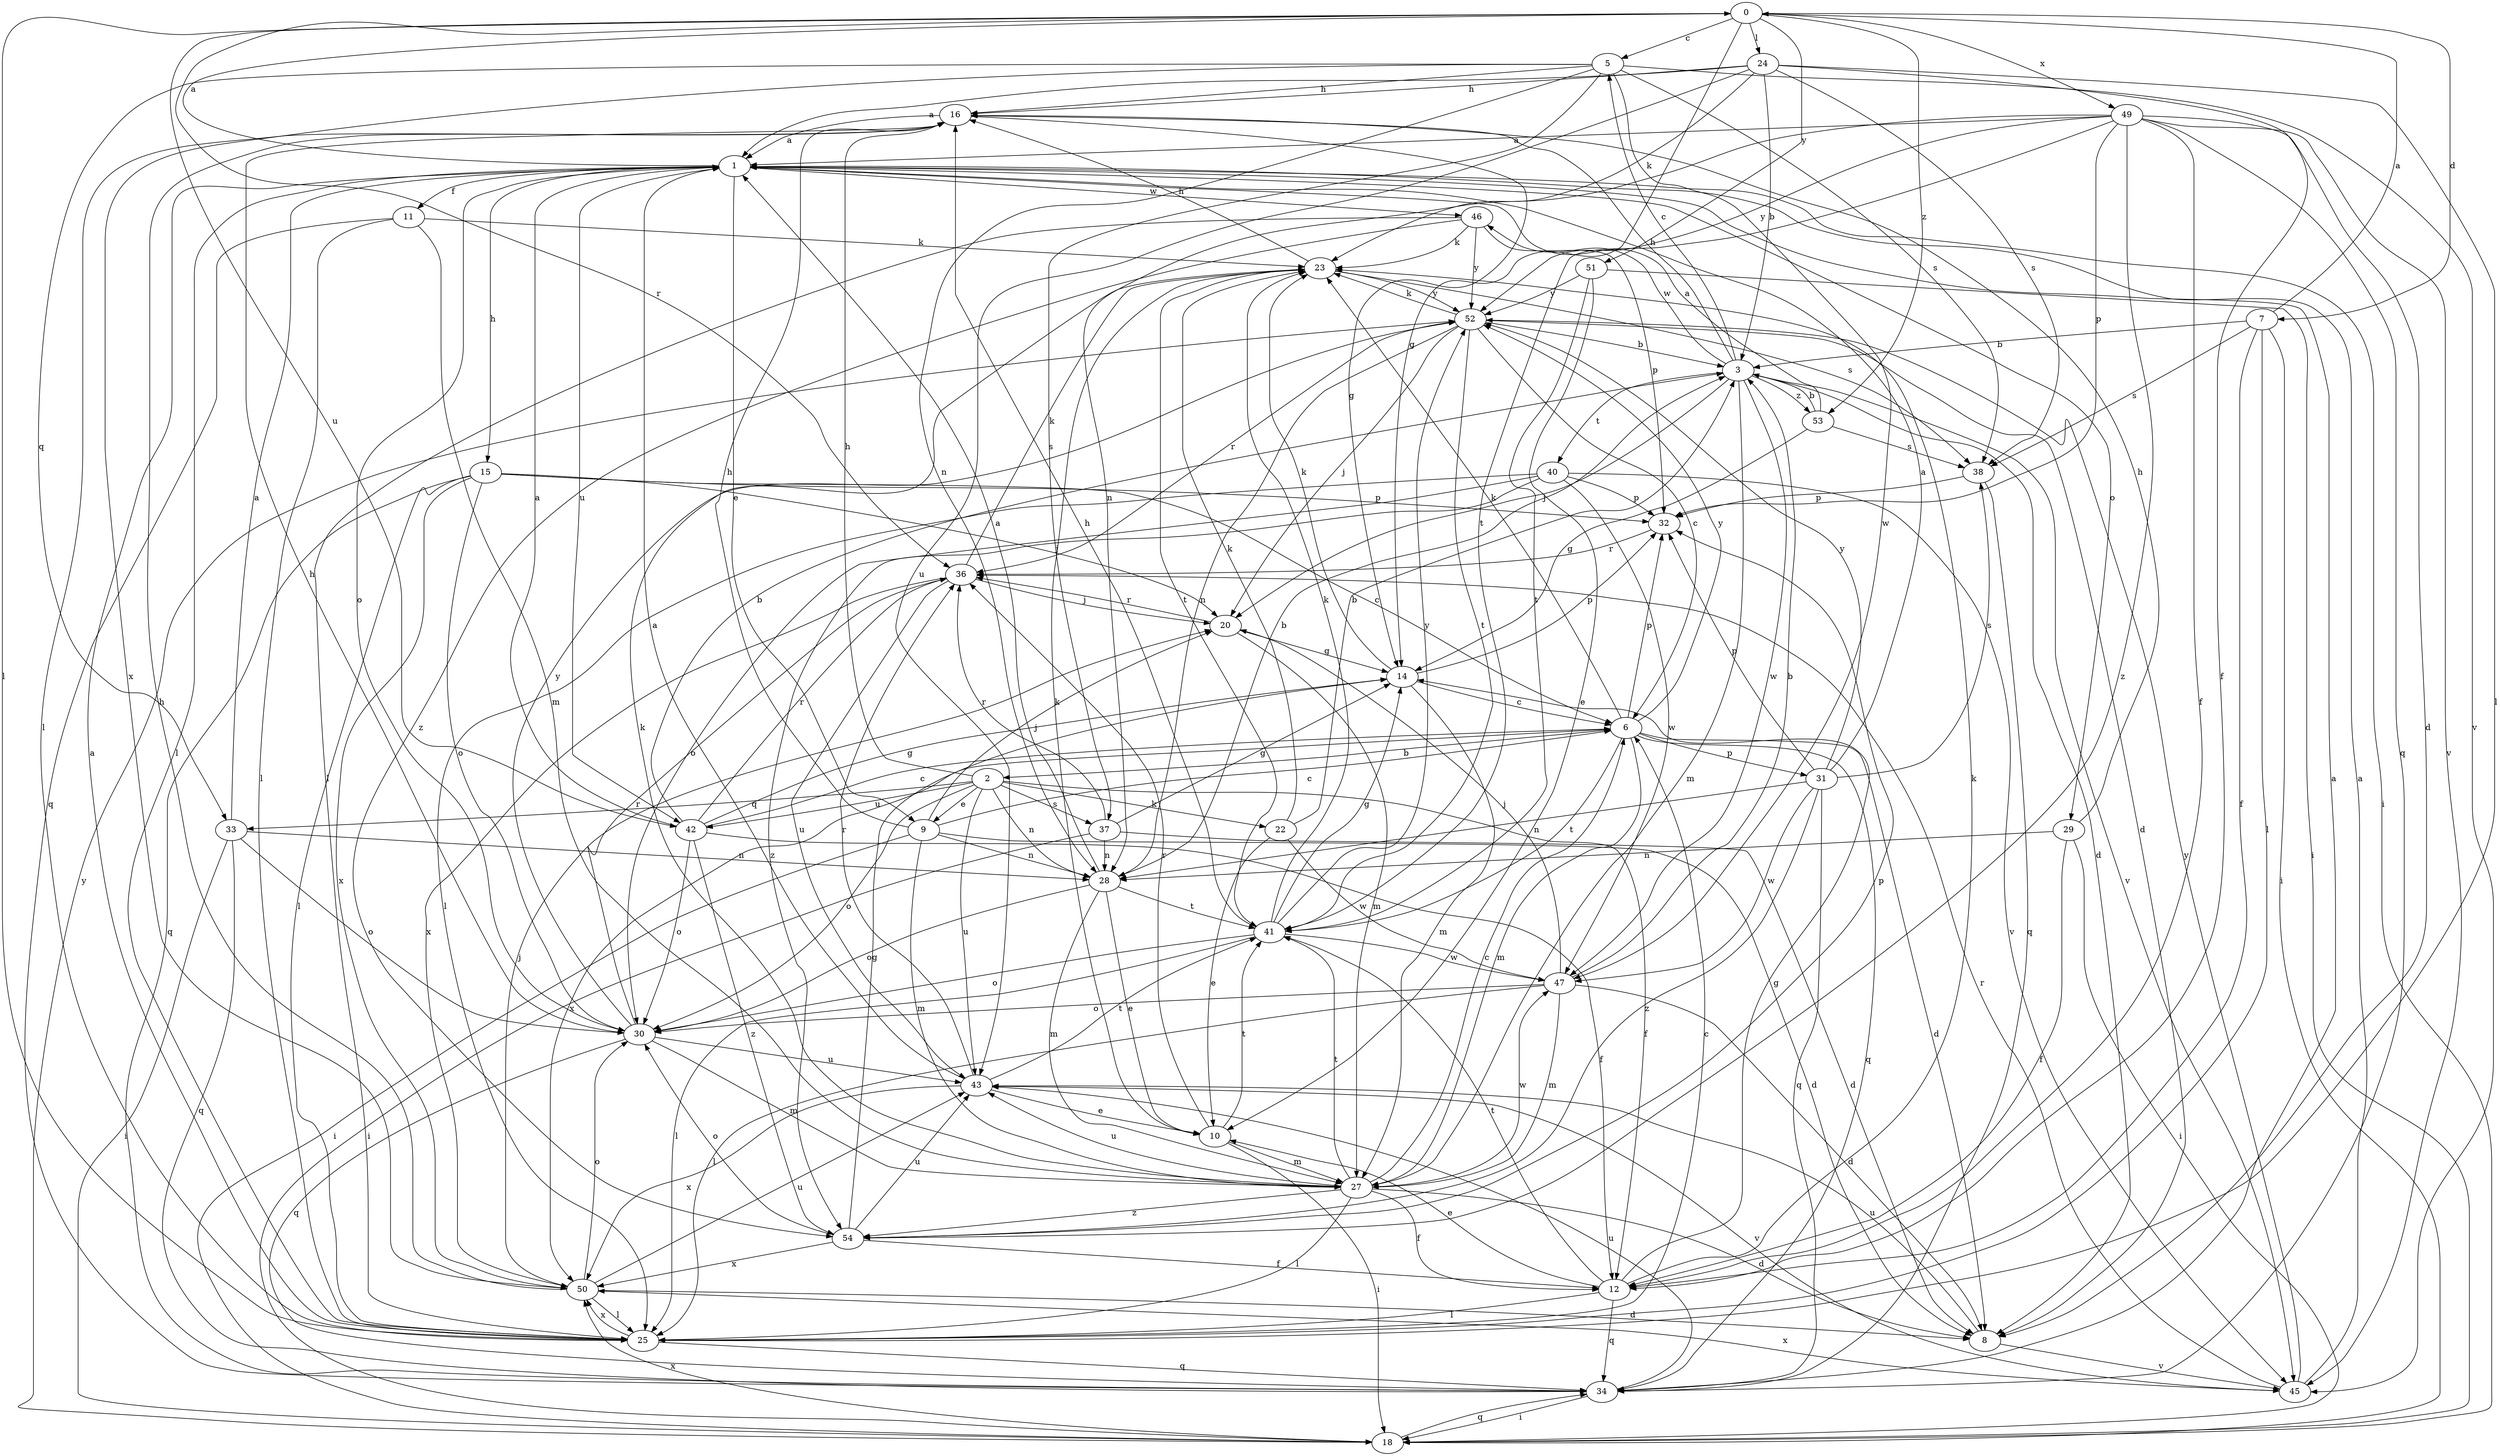 strict digraph  {
0;
1;
2;
3;
5;
6;
7;
8;
9;
10;
11;
12;
14;
15;
16;
18;
20;
22;
23;
24;
25;
27;
28;
29;
30;
31;
32;
33;
34;
36;
37;
38;
40;
41;
42;
43;
45;
46;
47;
49;
50;
51;
52;
53;
54;
0 -> 5  [label=c];
0 -> 7  [label=d];
0 -> 14  [label=g];
0 -> 24  [label=l];
0 -> 25  [label=l];
0 -> 36  [label=r];
0 -> 42  [label=u];
0 -> 49  [label=x];
0 -> 51  [label=y];
0 -> 53  [label=z];
1 -> 0  [label=a];
1 -> 9  [label=e];
1 -> 11  [label=f];
1 -> 15  [label=h];
1 -> 18  [label=i];
1 -> 25  [label=l];
1 -> 29  [label=o];
1 -> 30  [label=o];
1 -> 42  [label=u];
1 -> 46  [label=w];
2 -> 9  [label=e];
2 -> 12  [label=f];
2 -> 16  [label=h];
2 -> 22  [label=k];
2 -> 28  [label=n];
2 -> 30  [label=o];
2 -> 33  [label=q];
2 -> 37  [label=s];
2 -> 42  [label=u];
2 -> 43  [label=u];
3 -> 5  [label=c];
3 -> 8  [label=d];
3 -> 16  [label=h];
3 -> 20  [label=j];
3 -> 27  [label=m];
3 -> 40  [label=t];
3 -> 45  [label=v];
3 -> 46  [label=w];
3 -> 47  [label=w];
3 -> 53  [label=z];
5 -> 16  [label=h];
5 -> 28  [label=n];
5 -> 33  [label=q];
5 -> 37  [label=s];
5 -> 38  [label=s];
5 -> 45  [label=v];
5 -> 47  [label=w];
5 -> 50  [label=x];
6 -> 2  [label=b];
6 -> 8  [label=d];
6 -> 23  [label=k];
6 -> 27  [label=m];
6 -> 31  [label=p];
6 -> 32  [label=p];
6 -> 34  [label=q];
6 -> 41  [label=t];
6 -> 50  [label=x];
6 -> 52  [label=y];
7 -> 0  [label=a];
7 -> 3  [label=b];
7 -> 12  [label=f];
7 -> 18  [label=i];
7 -> 25  [label=l];
7 -> 38  [label=s];
8 -> 43  [label=u];
8 -> 45  [label=v];
9 -> 6  [label=c];
9 -> 8  [label=d];
9 -> 16  [label=h];
9 -> 18  [label=i];
9 -> 20  [label=j];
9 -> 27  [label=m];
9 -> 28  [label=n];
10 -> 18  [label=i];
10 -> 23  [label=k];
10 -> 27  [label=m];
10 -> 36  [label=r];
10 -> 41  [label=t];
11 -> 23  [label=k];
11 -> 25  [label=l];
11 -> 27  [label=m];
11 -> 34  [label=q];
12 -> 10  [label=e];
12 -> 14  [label=g];
12 -> 23  [label=k];
12 -> 25  [label=l];
12 -> 34  [label=q];
12 -> 41  [label=t];
14 -> 6  [label=c];
14 -> 23  [label=k];
14 -> 27  [label=m];
14 -> 32  [label=p];
15 -> 6  [label=c];
15 -> 20  [label=j];
15 -> 25  [label=l];
15 -> 30  [label=o];
15 -> 32  [label=p];
15 -> 34  [label=q];
15 -> 50  [label=x];
16 -> 1  [label=a];
16 -> 14  [label=g];
16 -> 25  [label=l];
18 -> 34  [label=q];
18 -> 50  [label=x];
18 -> 52  [label=y];
20 -> 14  [label=g];
20 -> 27  [label=m];
20 -> 36  [label=r];
22 -> 3  [label=b];
22 -> 10  [label=e];
22 -> 23  [label=k];
22 -> 47  [label=w];
23 -> 16  [label=h];
23 -> 38  [label=s];
23 -> 41  [label=t];
23 -> 52  [label=y];
24 -> 1  [label=a];
24 -> 3  [label=b];
24 -> 12  [label=f];
24 -> 16  [label=h];
24 -> 23  [label=k];
24 -> 25  [label=l];
24 -> 38  [label=s];
24 -> 43  [label=u];
25 -> 1  [label=a];
25 -> 6  [label=c];
25 -> 34  [label=q];
25 -> 50  [label=x];
27 -> 6  [label=c];
27 -> 8  [label=d];
27 -> 12  [label=f];
27 -> 23  [label=k];
27 -> 25  [label=l];
27 -> 41  [label=t];
27 -> 43  [label=u];
27 -> 47  [label=w];
27 -> 54  [label=z];
28 -> 1  [label=a];
28 -> 3  [label=b];
28 -> 10  [label=e];
28 -> 27  [label=m];
28 -> 30  [label=o];
28 -> 41  [label=t];
29 -> 12  [label=f];
29 -> 16  [label=h];
29 -> 18  [label=i];
29 -> 28  [label=n];
30 -> 16  [label=h];
30 -> 27  [label=m];
30 -> 34  [label=q];
30 -> 36  [label=r];
30 -> 43  [label=u];
30 -> 52  [label=y];
31 -> 1  [label=a];
31 -> 28  [label=n];
31 -> 32  [label=p];
31 -> 34  [label=q];
31 -> 38  [label=s];
31 -> 47  [label=w];
31 -> 52  [label=y];
31 -> 54  [label=z];
32 -> 36  [label=r];
33 -> 1  [label=a];
33 -> 18  [label=i];
33 -> 28  [label=n];
33 -> 30  [label=o];
33 -> 34  [label=q];
34 -> 1  [label=a];
34 -> 18  [label=i];
34 -> 43  [label=u];
36 -> 20  [label=j];
36 -> 23  [label=k];
36 -> 43  [label=u];
36 -> 50  [label=x];
37 -> 8  [label=d];
37 -> 14  [label=g];
37 -> 18  [label=i];
37 -> 28  [label=n];
37 -> 36  [label=r];
38 -> 32  [label=p];
38 -> 34  [label=q];
40 -> 25  [label=l];
40 -> 30  [label=o];
40 -> 32  [label=p];
40 -> 45  [label=v];
40 -> 47  [label=w];
40 -> 54  [label=z];
41 -> 14  [label=g];
41 -> 16  [label=h];
41 -> 23  [label=k];
41 -> 25  [label=l];
41 -> 30  [label=o];
41 -> 47  [label=w];
41 -> 52  [label=y];
42 -> 1  [label=a];
42 -> 3  [label=b];
42 -> 6  [label=c];
42 -> 12  [label=f];
42 -> 14  [label=g];
42 -> 30  [label=o];
42 -> 36  [label=r];
42 -> 54  [label=z];
43 -> 1  [label=a];
43 -> 10  [label=e];
43 -> 36  [label=r];
43 -> 41  [label=t];
43 -> 45  [label=v];
43 -> 50  [label=x];
45 -> 1  [label=a];
45 -> 36  [label=r];
45 -> 50  [label=x];
45 -> 52  [label=y];
46 -> 23  [label=k];
46 -> 25  [label=l];
46 -> 32  [label=p];
46 -> 52  [label=y];
46 -> 54  [label=z];
47 -> 3  [label=b];
47 -> 8  [label=d];
47 -> 20  [label=j];
47 -> 25  [label=l];
47 -> 27  [label=m];
47 -> 30  [label=o];
49 -> 1  [label=a];
49 -> 8  [label=d];
49 -> 12  [label=f];
49 -> 28  [label=n];
49 -> 32  [label=p];
49 -> 34  [label=q];
49 -> 41  [label=t];
49 -> 45  [label=v];
49 -> 52  [label=y];
49 -> 54  [label=z];
50 -> 8  [label=d];
50 -> 16  [label=h];
50 -> 20  [label=j];
50 -> 25  [label=l];
50 -> 30  [label=o];
50 -> 43  [label=u];
51 -> 10  [label=e];
51 -> 18  [label=i];
51 -> 41  [label=t];
51 -> 52  [label=y];
52 -> 3  [label=b];
52 -> 6  [label=c];
52 -> 8  [label=d];
52 -> 20  [label=j];
52 -> 23  [label=k];
52 -> 28  [label=n];
52 -> 36  [label=r];
52 -> 41  [label=t];
53 -> 1  [label=a];
53 -> 3  [label=b];
53 -> 14  [label=g];
53 -> 38  [label=s];
54 -> 12  [label=f];
54 -> 14  [label=g];
54 -> 30  [label=o];
54 -> 32  [label=p];
54 -> 43  [label=u];
54 -> 50  [label=x];
}
